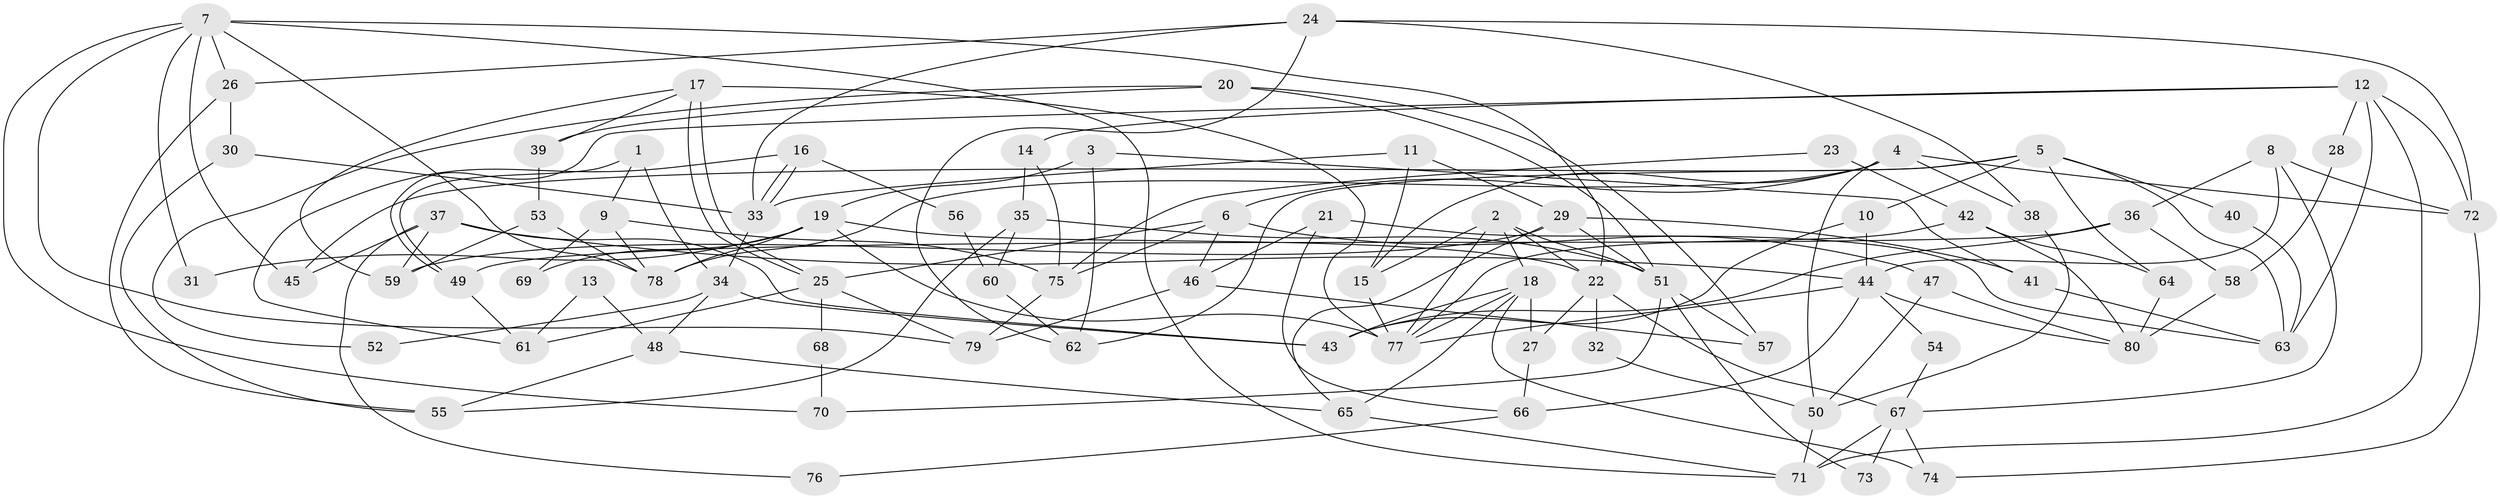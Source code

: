 // Generated by graph-tools (version 1.1) at 2025/50/03/09/25 04:50:05]
// undirected, 80 vertices, 160 edges
graph export_dot {
graph [start="1"]
  node [color=gray90,style=filled];
  1;
  2;
  3;
  4;
  5;
  6;
  7;
  8;
  9;
  10;
  11;
  12;
  13;
  14;
  15;
  16;
  17;
  18;
  19;
  20;
  21;
  22;
  23;
  24;
  25;
  26;
  27;
  28;
  29;
  30;
  31;
  32;
  33;
  34;
  35;
  36;
  37;
  38;
  39;
  40;
  41;
  42;
  43;
  44;
  45;
  46;
  47;
  48;
  49;
  50;
  51;
  52;
  53;
  54;
  55;
  56;
  57;
  58;
  59;
  60;
  61;
  62;
  63;
  64;
  65;
  66;
  67;
  68;
  69;
  70;
  71;
  72;
  73;
  74;
  75;
  76;
  77;
  78;
  79;
  80;
  1 -- 49;
  1 -- 34;
  1 -- 9;
  2 -- 77;
  2 -- 22;
  2 -- 15;
  2 -- 18;
  2 -- 51;
  3 -- 19;
  3 -- 62;
  3 -- 41;
  4 -- 50;
  4 -- 15;
  4 -- 6;
  4 -- 38;
  4 -- 72;
  4 -- 78;
  5 -- 63;
  5 -- 10;
  5 -- 40;
  5 -- 45;
  5 -- 62;
  5 -- 64;
  6 -- 75;
  6 -- 25;
  6 -- 46;
  6 -- 47;
  7 -- 71;
  7 -- 78;
  7 -- 22;
  7 -- 26;
  7 -- 31;
  7 -- 45;
  7 -- 70;
  7 -- 79;
  8 -- 67;
  8 -- 44;
  8 -- 36;
  8 -- 72;
  9 -- 75;
  9 -- 69;
  9 -- 78;
  10 -- 44;
  10 -- 43;
  11 -- 15;
  11 -- 33;
  11 -- 29;
  12 -- 72;
  12 -- 71;
  12 -- 14;
  12 -- 28;
  12 -- 49;
  12 -- 63;
  13 -- 61;
  13 -- 48;
  14 -- 35;
  14 -- 75;
  15 -- 77;
  16 -- 33;
  16 -- 33;
  16 -- 61;
  16 -- 56;
  17 -- 59;
  17 -- 25;
  17 -- 25;
  17 -- 39;
  17 -- 77;
  18 -- 74;
  18 -- 27;
  18 -- 43;
  18 -- 65;
  18 -- 77;
  19 -- 77;
  19 -- 78;
  19 -- 22;
  19 -- 31;
  19 -- 69;
  20 -- 51;
  20 -- 39;
  20 -- 52;
  20 -- 57;
  21 -- 46;
  21 -- 63;
  21 -- 66;
  22 -- 27;
  22 -- 32;
  22 -- 67;
  23 -- 42;
  23 -- 75;
  24 -- 33;
  24 -- 72;
  24 -- 26;
  24 -- 38;
  24 -- 62;
  25 -- 61;
  25 -- 68;
  25 -- 79;
  26 -- 30;
  26 -- 55;
  27 -- 66;
  28 -- 58;
  29 -- 51;
  29 -- 41;
  29 -- 59;
  29 -- 65;
  30 -- 33;
  30 -- 55;
  32 -- 50;
  33 -- 34;
  34 -- 48;
  34 -- 43;
  34 -- 52;
  35 -- 51;
  35 -- 55;
  35 -- 60;
  36 -- 43;
  36 -- 49;
  36 -- 58;
  37 -- 44;
  37 -- 45;
  37 -- 43;
  37 -- 59;
  37 -- 76;
  38 -- 50;
  39 -- 53;
  40 -- 63;
  41 -- 63;
  42 -- 77;
  42 -- 64;
  42 -- 80;
  44 -- 77;
  44 -- 66;
  44 -- 54;
  44 -- 80;
  46 -- 79;
  46 -- 57;
  47 -- 80;
  47 -- 50;
  48 -- 65;
  48 -- 55;
  49 -- 61;
  50 -- 71;
  51 -- 57;
  51 -- 70;
  51 -- 73;
  53 -- 59;
  53 -- 78;
  54 -- 67;
  56 -- 60;
  58 -- 80;
  60 -- 62;
  64 -- 80;
  65 -- 71;
  66 -- 76;
  67 -- 71;
  67 -- 73;
  67 -- 74;
  68 -- 70;
  72 -- 74;
  75 -- 79;
}
